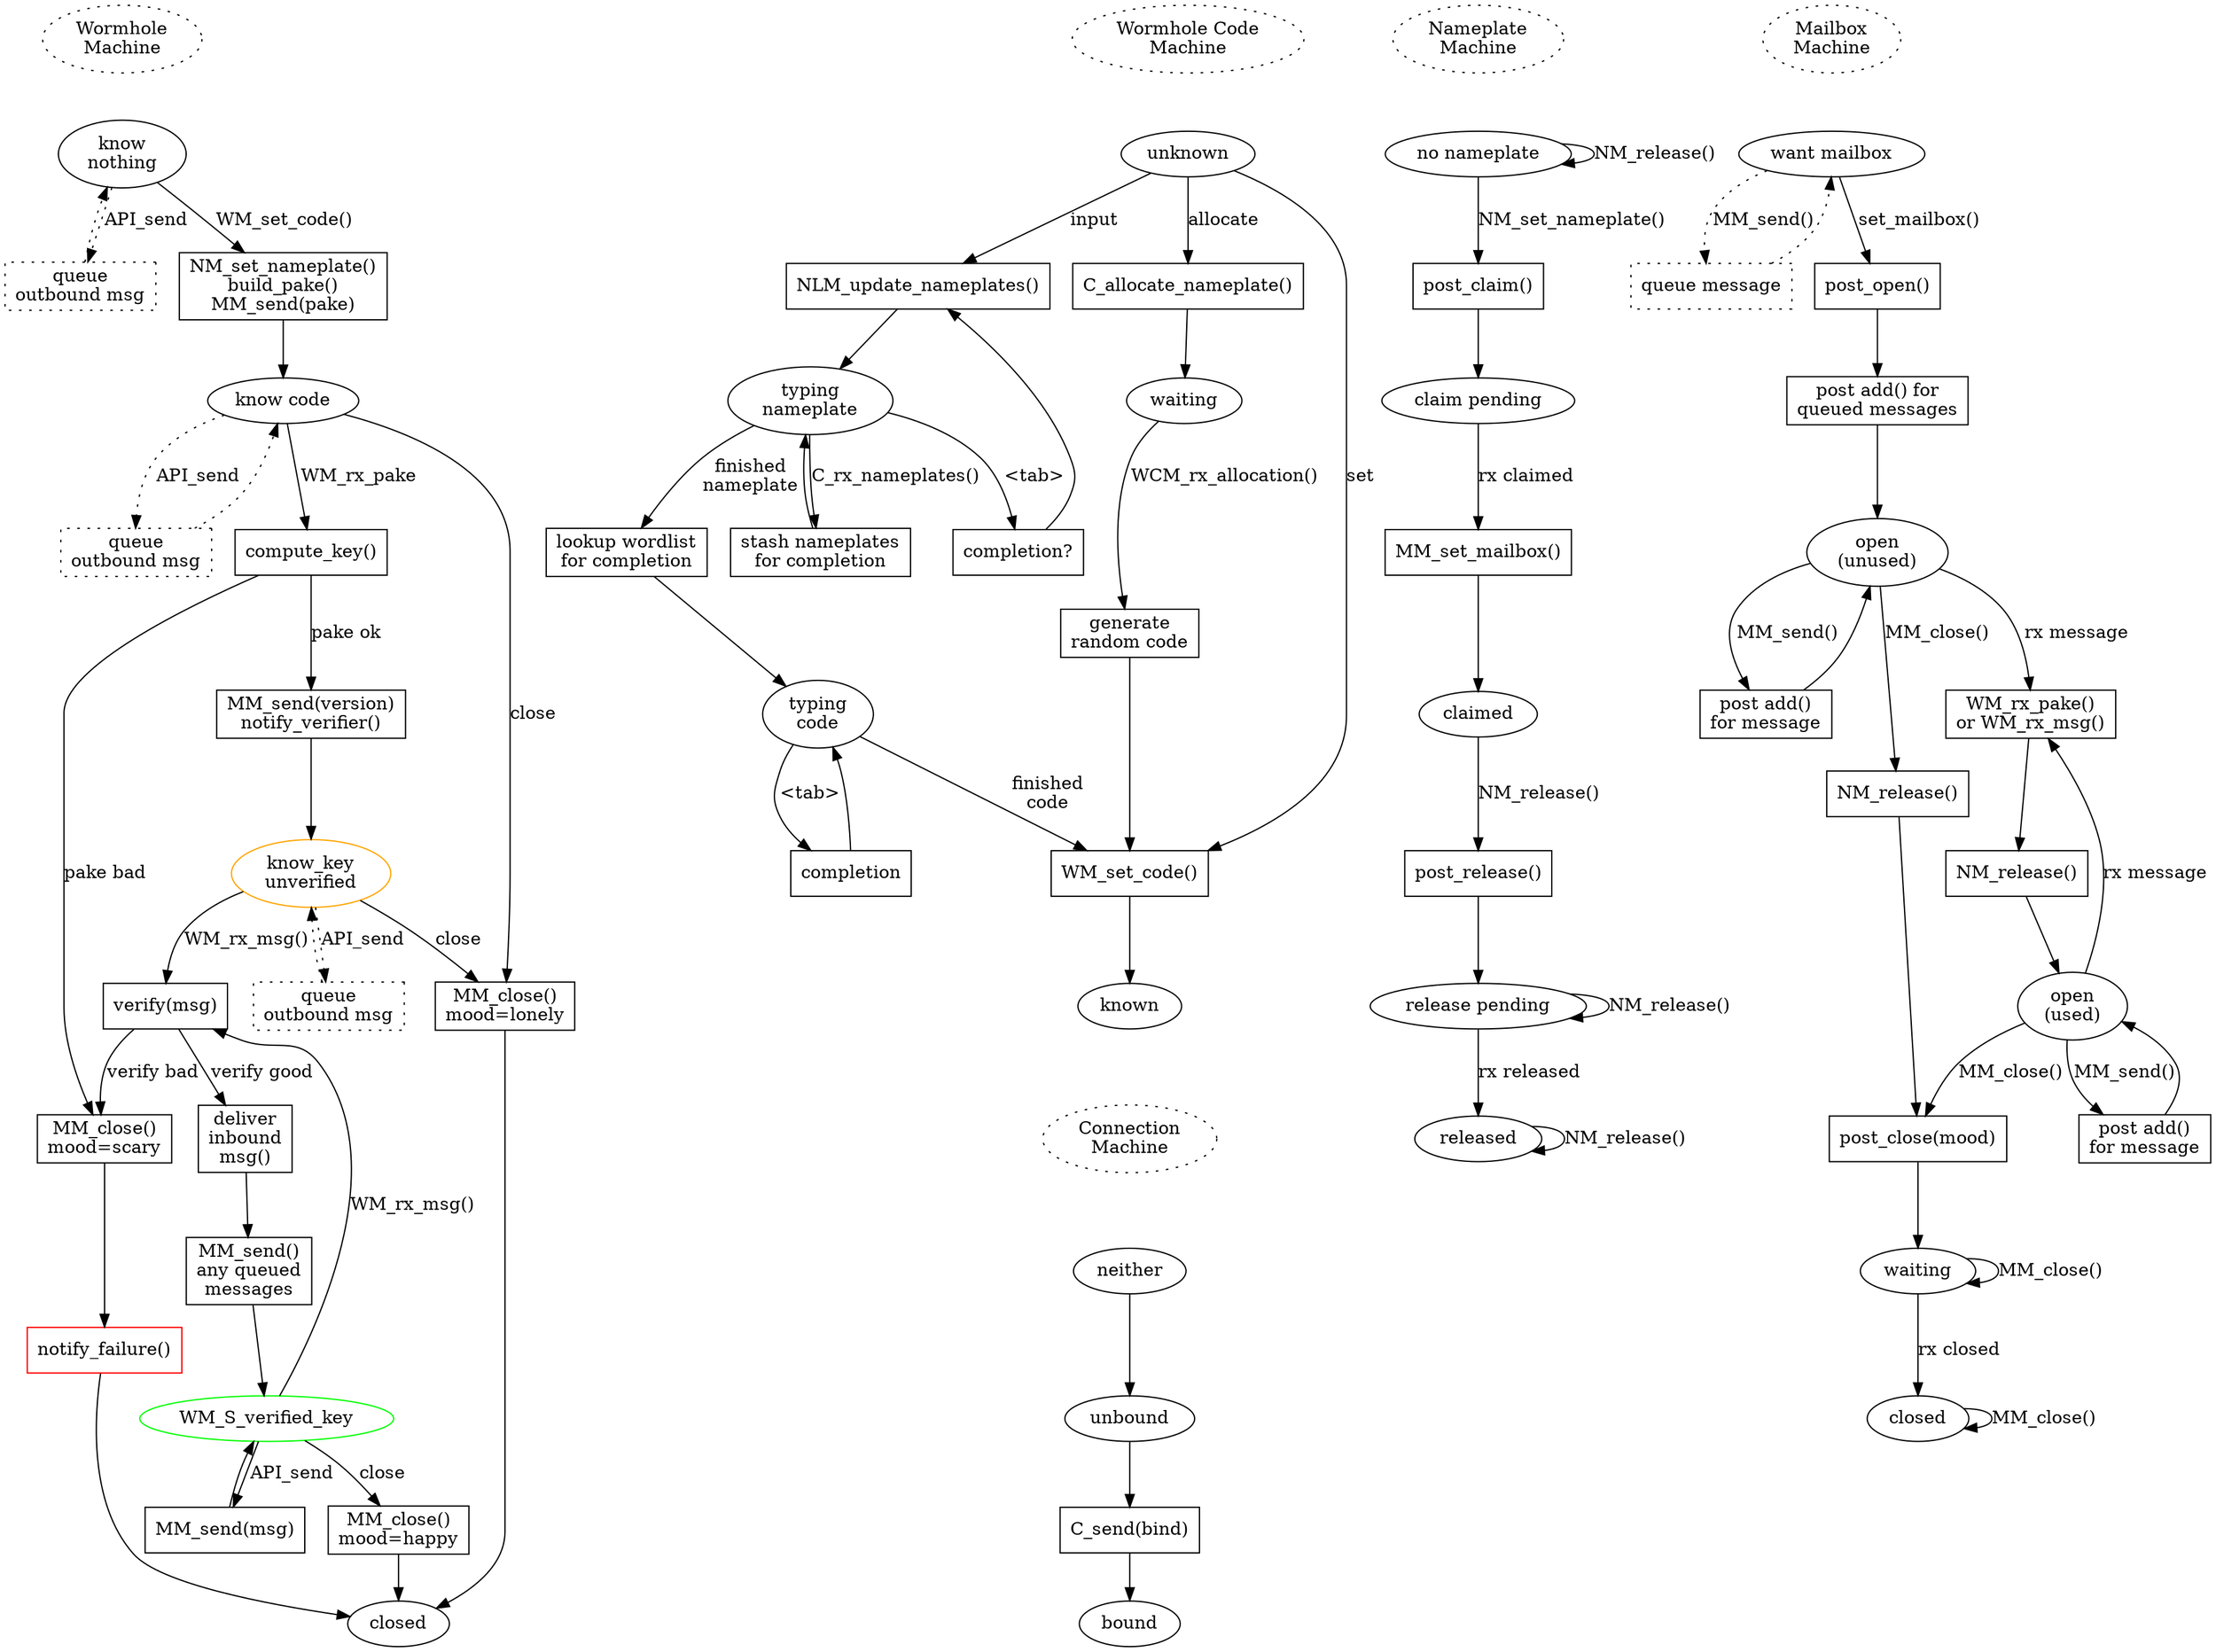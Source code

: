 digraph {
        /* could shave a RTT by committing to the nameplate early, before
        finishing the rest of the code input. While the user is still
        typing/completing the code, we claim the nameplate, open the mailbox,
        and retrieve the peer's PAKE message. Then as soon as the user
        finishes entering the code, we build our own PAKE message, send PAKE,
        compute the key, send VERSION. Starting from the Return, this saves
        two round trips. OTOH it adds consequences to hitting Tab. */

        WM_start [label="Wormhole\nMachine" style="dotted"]
        WM_start -> WM_S_nothing [style="invis"]

        WM_S_nothing [label="know\nnothing"]
        WM_S_nothing -> WM_P_queue1 [label="API_send" style="dotted"]
        WM_P_queue1 [shape="box" style="dotted" label="queue\noutbound msg"]
        WM_P_queue1 -> WM_S_nothing [style="dotted"]
        WM_S_nothing -> WM_P_build_and_post_pake [label="WM_set_code()"]

        WM_P_build_and_post_pake [label="NM_set_nameplate()\nbuild_pake()\nMM_send(pake)" shape="box"]
        WM_P_build_and_post_pake -> WM_S_know_code

        WM_S_know_code [label="know code\n"]
        WM_S_know_code -> WM_P_queue2 [label="API_send" style="dotted"]
        WM_P_queue2 [shape="box" style="dotted" label="queue\noutbound msg"]
        WM_P_queue2 -> WM_S_know_code [style="dotted"]
        WM_S_know_code -> WM_P_compute_key [label="WM_rx_pake"]
        WM_S_know_code -> WM_P_mood_lonely [label="close"]

        WM_P_compute_key [label="compute_key()" shape="box"]
        WM_P_compute_key -> WM_P_post_version [label="pake ok"]
        WM_P_compute_key -> WM_P_mood_scary [label="pake bad"]

        WM_P_mood_scary [shape="box" label="MM_close()\nmood=scary"]
        WM_P_mood_scary -> WM_P_notify_failure

        WM_P_notify_failure [shape="box" label="notify_failure()" color="red"]
        WM_P_notify_failure -> WM_S_closed

        WM_P_post_version [label="MM_send(version)\nnotify_verifier()" shape="box"]
        WM_P_post_version -> WM_S_know_key

        WM_S_know_key [label="know_key\nunverified" color="orange"]
        WM_S_know_key -> WM_P_queue3 [label="API_send" style="dotted"]
        WM_P_queue3 [shape="box" style="dotted" label="queue\noutbound msg"]
        WM_P_queue3 -> WM_S_know_key [style="dotted"]
        WM_S_know_key -> WM_P_verify [label="WM_rx_msg()"] /* version or phase */
        WM_S_know_key -> WM_P_mood_lonely [label="close"] /* more like impatient */

        WM_P_verify [label="verify(msg)" shape="box"]
        WM_P_verify -> WM_P_accept_msg [label="verify good"]
        WM_P_verify -> WM_P_mood_scary [label="verify bad"]

        WM_P_accept_msg [label="deliver\ninbound\nmsg()" shape="box"]
        WM_P_accept_msg -> WM_P_send_queued

        WM_P_send_queued [shape="box" label="MM_send()\nany queued\nmessages"]
        WM_P_send_queued -> WM_S_verified_key

        WM_S_verified_key [color="green"]
        WM_S_verified_key -> WM_P_verify [label="WM_rx_msg()"] /* probably phase */
        WM_S_verified_key -> WM_P_mood_happy [label="close"]
        WM_S_verified_key -> WM_P_send [label="API_send"]

        WM_P_mood_happy [shape="box" label="MM_close()\nmood=happy"]
        WM_P_mood_happy -> WM_S_closed

        WM_P_mood_lonely [shape="box" label="MM_close()\nmood=lonely"]
        WM_P_mood_lonely -> WM_S_closed

        WM_P_send [shape="box" label="MM_send(msg)"]
        WM_P_send -> WM_S_verified_key

        WM_S_closed [label="closed"]


        WCM_start [label="Wormhole Code\nMachine" style="dotted"]
        WCM_start -> WCM_S_unknown [style="invis"]
        WCM_S_unknown [label="unknown"]
        WCM_S_unknown -> WCM_P_set_code [label="set"]
        WCM_P_set_code [shape="box" label="WM_set_code()"]
        WCM_P_set_code -> WCM_S_known
        WCM_S_known [label="known"]

        WCM_S_unknown -> WCM_P_list_nameplates [label="input"]
        WCM_S_typing_nameplate [label="typing\nnameplate"]

        WCM_S_typing_nameplate -> WCM_P_nameplate_completion [label="<tab>"]
        WCM_P_nameplate_completion [shape="box" label="completion?"]
        WCM_P_nameplate_completion -> WCM_P_list_nameplates
        WCM_P_list_nameplates [shape="box" label="NLM_update_nameplates()"]
        WCM_P_list_nameplates -> WCM_S_typing_nameplate

        WCM_S_typing_nameplate -> WCM_P_got_nameplates [label="C_rx_nameplates()"]
        WCM_P_got_nameplates [shape="box" label="stash nameplates\nfor completion"]
        WCM_P_got_nameplates -> WCM_S_typing_nameplate
        WCM_S_typing_nameplate -> WCM_P_finish_nameplate [label="finished\nnameplate"]
        WCM_P_finish_nameplate [shape="box" label="lookup wordlist\nfor completion"]
        WCM_P_finish_nameplate -> WCM_S_typing_code
        WCM_S_typing_code [label="typing\ncode"]
        WCM_S_typing_code -> WCM_P_code_completion [label="<tab>"]
        WCM_P_code_completion [shape="box" label="completion"]
        WCM_P_code_completion -> WCM_S_typing_code

        WCM_S_typing_code -> WCM_P_set_code [label="finished\ncode"]

        WCM_S_unknown -> WCM_P_allocate [label="allocate"]
        WCM_P_allocate [shape="box" label="C_allocate_nameplate()"]
        WCM_P_allocate -> WCM_S_allocate_waiting
        WCM_S_allocate_waiting [label="waiting"]
        WCM_S_allocate_waiting -> WCM_P_allocate_generate [label="WCM_rx_allocation()"]
        WCM_P_allocate_generate [shape="box" label="generate\nrandom code"]
        WCM_P_allocate_generate -> WCM_P_set_code
        
        
        
        NM_start [label="Nameplate\nMachine" style="dotted"]
        NM_start -> NM_S_unclaimed [style="invis"]
        NM_S_unclaimed [label="no nameplate"]
        NM_S_unclaimed -> NM_S_unclaimed [label="NM_release()"]
        NM_P_set_nameplate [shape="box" label="post_claim()"]
        NM_S_unclaimed -> NM_P_set_nameplate [label="NM_set_nameplate()"]
        NM_S_claiming [label="claim pending"]
        NM_P_set_nameplate -> NM_S_claiming
        NM_S_claiming -> NM_P_rx_claimed [label="rx claimed"]
        NM_P_rx_claimed [label="MM_set_mailbox()" shape="box"]
        NM_P_rx_claimed -> NM_S_claimed
        NM_S_claimed [label="claimed"]
        NM_S_claimed -> NM_P_release [label="NM_release()"]
        NM_P_release [shape="box" label="post_release()"]
        NM_P_release -> NM_S_releasing
        NM_S_releasing [label="release pending"]
        NM_S_releasing -> NM_S_releasing [label="NM_release()"]
        NM_S_releasing -> NM_S_released [label="rx released"]
        NM_S_released [label="released"]
        NM_S_released -> NM_S_released [label="NM_release()"]


        MM_start [label="Mailbox\nMachine" style="dotted"]
        MM_start -> MM_S_want_mailbox [style="invis"]
        MM_S_want_mailbox [label="want mailbox"]
        MM_S_want_mailbox -> MM_P_queue1 [label="MM_send()" style="dotted"]
        MM_P_queue1 [shape="box" style="dotted" label="queue message"]
        MM_P_queue1 -> MM_S_want_mailbox [style="dotted"]
        MM_P_open_mailbox [shape="box" label="post_open()"]
        MM_S_want_mailbox -> MM_P_open_mailbox [label="set_mailbox()"]
        MM_P_send_queued [shape="box" label="post add() for\nqueued messages"]
        MM_P_open_mailbox -> MM_P_send_queued
        MM_P_send_queued -> MM_S_open
        MM_S_open [label="open\n(unused)"]
        MM_S_open -> MM_P_send1 [label="MM_send()"]
        MM_P_send1 [shape="box" label="post add()\nfor message"]
        MM_P_send1 -> MM_S_open
        MM_S_open -> MM_P_release1 [label="MM_close()"]
        MM_P_release1 [shape="box" label="NM_release()"]
        MM_P_release1 -> MM_P_close

        MM_S_open -> MM_P_rx [label="rx message"]
        MM_P_rx [shape="box" label="WM_rx_pake()\nor WM_rx_msg()"]
        MM_P_rx -> MM_P_release2
        MM_P_release2 [shape="box" label="NM_release()"]
        MM_P_release2 -> MM_S_used
        MM_S_used [label="open\n(used)"]
        MM_S_used -> MM_P_rx [label="rx message"]
        MM_S_used -> MM_P_send2 [label="MM_send()"]
        MM_P_send2 [shape="box" label="post add()\nfor message"]
        MM_P_send2 -> MM_S_used
        MM_S_used -> MM_P_close [label="MM_close()"]
        MM_P_close [shape="box" label="post_close(mood)"]
        MM_P_close -> MM_S_closing
        MM_S_closing [label="waiting"]
        MM_S_closing -> MM_S_closing [label="MM_close()"]
        MM_S_closing -> MM_S_closed [label="rx closed"]
        MM_S_closed [label="closed"]
        MM_S_closed -> MM_S_closed [label="MM_close()"]

        /* upgrading to new PAKE algorithm, the slower form (the faster form
        puts the pake_abilities record in the nameplate_info message) */
        /*
        P2_start [label="(PAKE\nupgrade)\nstart"]
        P2_start -> P2_P_send_abilities [label="set_code()"]
        P2_P_send_abilities [shape="box" label="send pake_abilities"]
        P2_P_send_abilities -> P2_wondering
        P2_wondering [label="waiting\nwondering"]
        P2_wondering -> P2_P_send_pakev1 [label="rx pake_v1"]
        P2_P_send_pakev1 [shape="box" label="send pake_v1"]
        P2_P_send_pakev1 -> P2_P_process_v1
        P2_P_process_v1 [shape="box" label="process v1"]
        P2_wondering -> P2_P_find_max [label="rx pake_abilities"]
        P2_P_find_max [shape="box" label="find max"]
        P2_P_find_max -> P2_P_send_pakev2
        P2_P_send_pakev2
        P2_P_send_pakev2 [shape="box" label="send pake_v2"]
        P2_P_send_pakev2 -> P2_P_process_v2 [label="rx pake_v2"]
        P2_P_process_v2 [shape="box" label="process v2"]
        */

        /* ConnectionMachine */
        WCM_S_known -> CM_start [style="invis"]
        CM_start [label="Connection\nMachine" style="dotted"]
        CM_start -> CM_S_neither [style="invis"]
        CM_S_neither [label="neither"]
        CM_S_neither -> CM_S_unbound
        CM_S_unbound [label="unbound"]
        CM_S_unbound -> CM_P_bind
        CM_P_bind [shape="box" label="C_send(bind)"]
        CM_P_bind -> CM_S_bound
        CM_S_bound [label="bound"]
        
}
